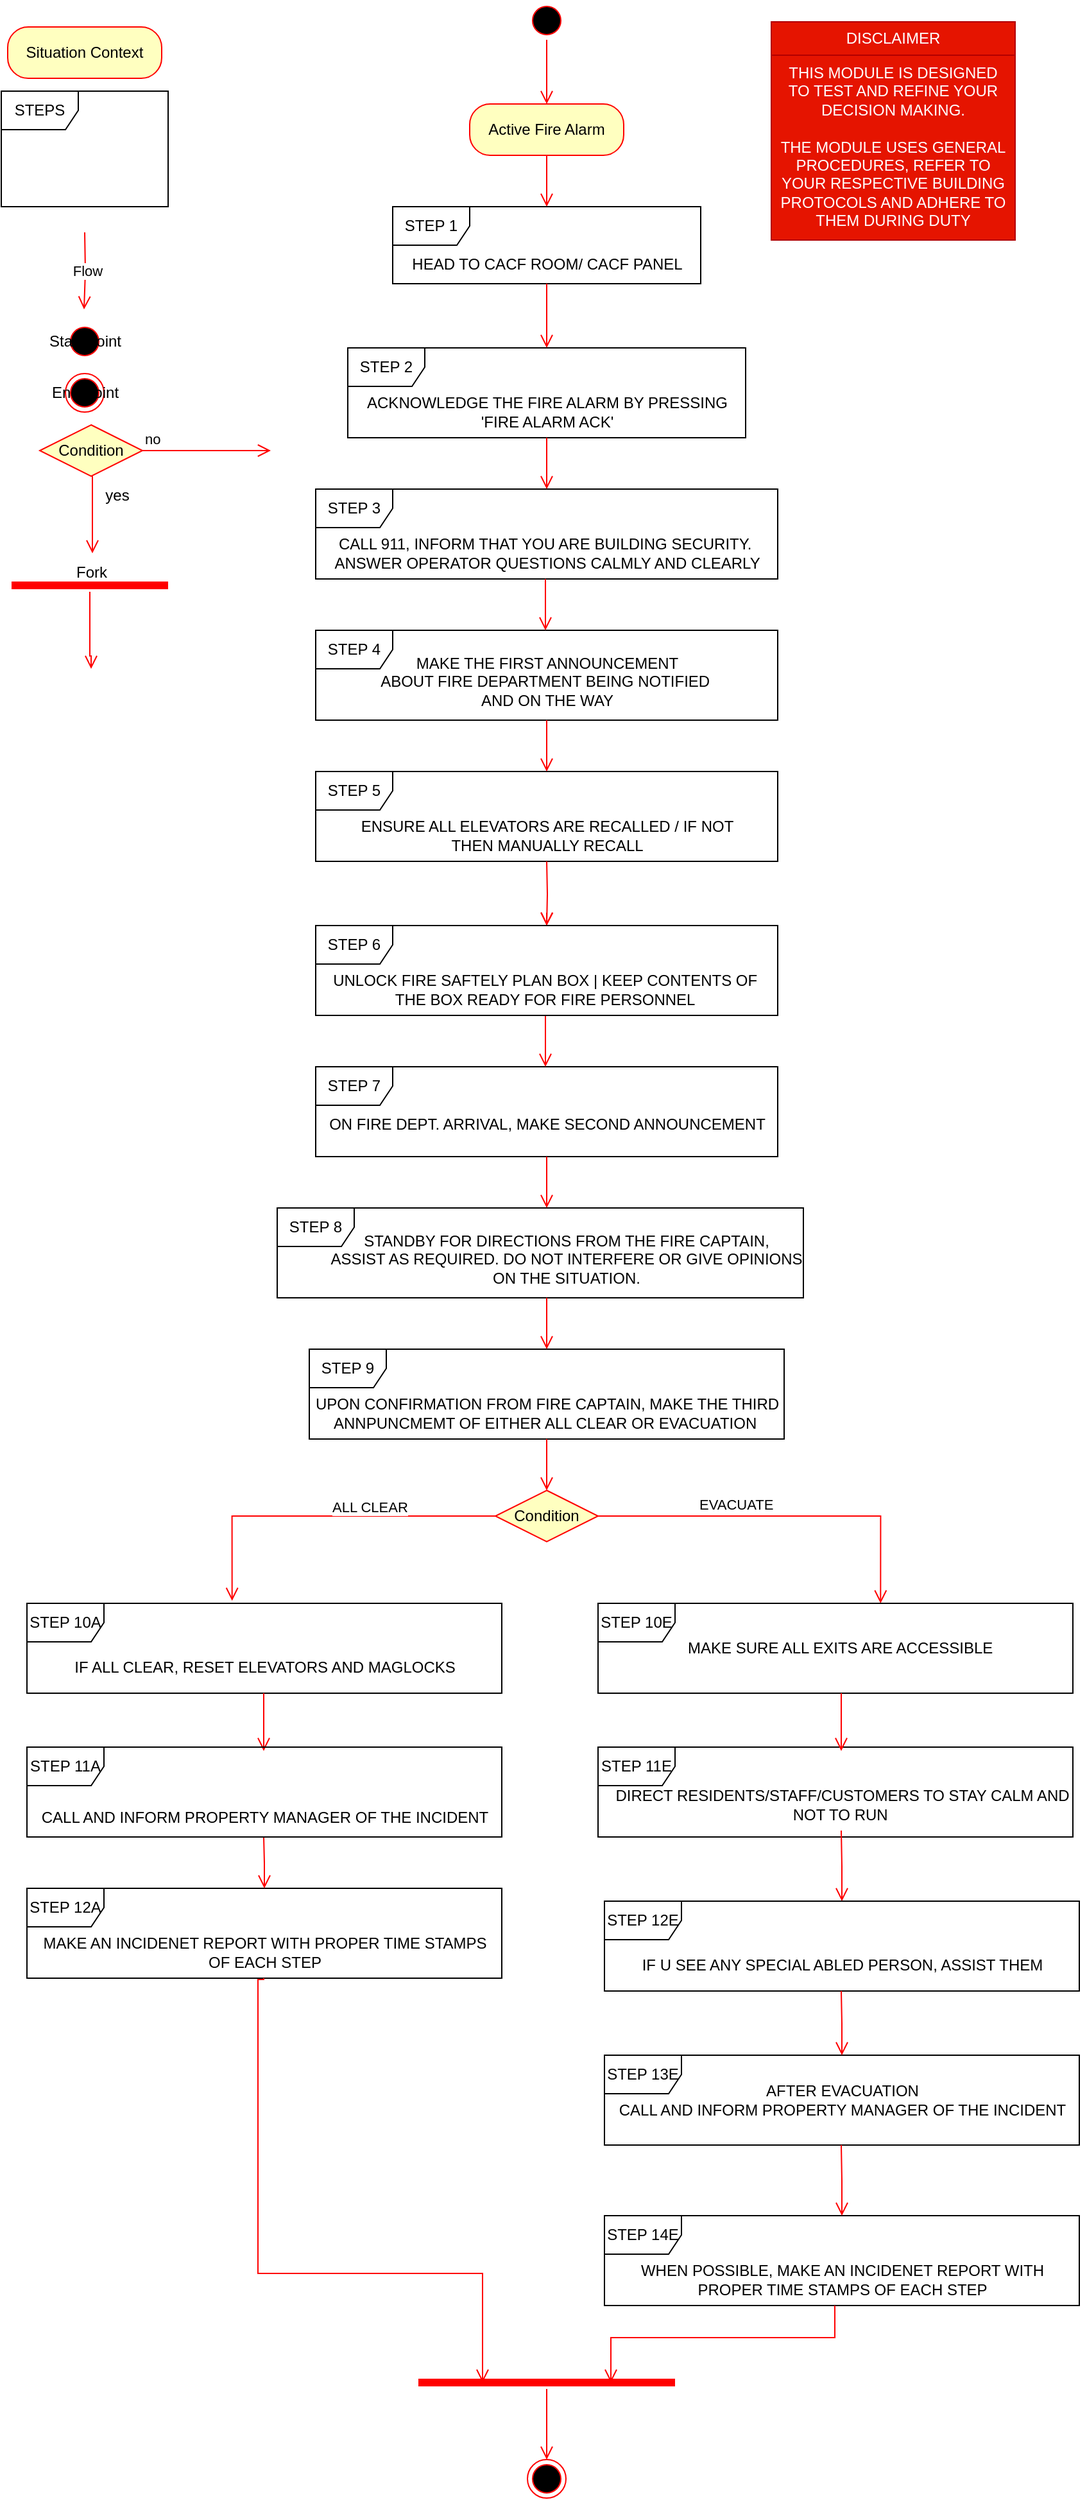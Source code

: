 <mxfile version="21.6.5" type="device">
  <diagram name="Page-1" id="_LPIkTx2r5iNirPAJMJa">
    <mxGraphModel dx="1418" dy="828" grid="1" gridSize="10" guides="1" tooltips="1" connect="1" arrows="1" fold="1" page="1" pageScale="1" pageWidth="850" pageHeight="1100" math="0" shadow="0">
      <root>
        <mxCell id="0" />
        <mxCell id="1" parent="0" />
        <mxCell id="x0frURqFESxRiIIQJrU--1" value="" style="ellipse;html=1;shape=startState;fillColor=#000000;strokeColor=#ff0000;" parent="1" vertex="1">
          <mxGeometry x="410" width="30" height="30" as="geometry" />
        </mxCell>
        <mxCell id="x0frURqFESxRiIIQJrU--2" value="" style="edgeStyle=orthogonalEdgeStyle;html=1;verticalAlign=bottom;endArrow=open;endSize=8;strokeColor=#ff0000;rounded=0;" parent="1" source="x0frURqFESxRiIIQJrU--1" edge="1">
          <mxGeometry relative="1" as="geometry">
            <mxPoint x="425" y="80" as="targetPoint" />
          </mxGeometry>
        </mxCell>
        <mxCell id="x0frURqFESxRiIIQJrU--3" value="Active Fire Alarm" style="rounded=1;whiteSpace=wrap;html=1;arcSize=40;fontColor=#000000;fillColor=#ffffc0;strokeColor=#ff0000;" parent="1" vertex="1">
          <mxGeometry x="365" y="80" width="120" height="40" as="geometry" />
        </mxCell>
        <mxCell id="x0frURqFESxRiIIQJrU--4" value="" style="edgeStyle=orthogonalEdgeStyle;html=1;verticalAlign=bottom;endArrow=open;endSize=8;strokeColor=#ff0000;rounded=0;" parent="1" source="x0frURqFESxRiIIQJrU--3" edge="1">
          <mxGeometry relative="1" as="geometry">
            <mxPoint x="425" y="160" as="targetPoint" />
          </mxGeometry>
        </mxCell>
        <mxCell id="x0frURqFESxRiIIQJrU--5" value="Situation Context" style="rounded=1;whiteSpace=wrap;html=1;arcSize=40;fontColor=#000000;fillColor=#ffffc0;strokeColor=#ff0000;" parent="1" vertex="1">
          <mxGeometry x="5" y="20" width="120" height="40" as="geometry" />
        </mxCell>
        <mxCell id="x0frURqFESxRiIIQJrU--8" value="" style="edgeStyle=orthogonalEdgeStyle;html=1;verticalAlign=bottom;endArrow=open;endSize=8;strokeColor=#ff0000;rounded=0;" parent="1" edge="1">
          <mxGeometry relative="1" as="geometry">
            <mxPoint x="64.5" y="240" as="targetPoint" />
            <mxPoint x="65" y="180" as="sourcePoint" />
          </mxGeometry>
        </mxCell>
        <mxCell id="x0frURqFESxRiIIQJrU--9" value="Flow" style="edgeLabel;html=1;align=center;verticalAlign=middle;resizable=0;points=[];" parent="x0frURqFESxRiIIQJrU--8" vertex="1" connectable="0">
          <mxGeometry x="-0.333" y="3" relative="1" as="geometry">
            <mxPoint x="-2" y="10" as="offset" />
          </mxGeometry>
        </mxCell>
        <mxCell id="x0frURqFESxRiIIQJrU--10" value="Start Point" style="ellipse;html=1;shape=startState;fillColor=#000000;strokeColor=#ff0000;" parent="1" vertex="1">
          <mxGeometry x="50" y="250" width="30" height="30" as="geometry" />
        </mxCell>
        <mxCell id="x0frURqFESxRiIIQJrU--11" value="End Point" style="ellipse;html=1;shape=endState;fillColor=#000000;strokeColor=#ff0000;" parent="1" vertex="1">
          <mxGeometry x="50" y="290" width="30" height="30" as="geometry" />
        </mxCell>
        <mxCell id="x0frURqFESxRiIIQJrU--26" value="STEPS" style="shape=umlFrame;whiteSpace=wrap;html=1;pointerEvents=0;" parent="1" vertex="1">
          <mxGeometry y="70" width="130" height="90" as="geometry" />
        </mxCell>
        <mxCell id="x0frURqFESxRiIIQJrU--27" value="STEP 1" style="shape=umlFrame;whiteSpace=wrap;html=1;pointerEvents=0;" parent="1" vertex="1">
          <mxGeometry x="305" y="160" width="240" height="60" as="geometry" />
        </mxCell>
        <mxCell id="x0frURqFESxRiIIQJrU--28" value="HEAD TO CACF ROOM/ CACF PANEL" style="text;html=1;align=center;verticalAlign=middle;resizable=0;points=[];autosize=1;strokeColor=none;fillColor=none;" parent="1" vertex="1">
          <mxGeometry x="305" y="190" width="240" height="30" as="geometry" />
        </mxCell>
        <mxCell id="x0frURqFESxRiIIQJrU--29" value="STEP 2" style="shape=umlFrame;whiteSpace=wrap;html=1;pointerEvents=0;" parent="1" vertex="1">
          <mxGeometry x="270" y="270" width="310" height="70" as="geometry" />
        </mxCell>
        <mxCell id="x0frURqFESxRiIIQJrU--30" value="ACKNOWLEDGE THE FIRE ALARM BY PRESSING&lt;br&gt;&#39;FIRE ALARM ACK&#39;" style="text;html=1;align=center;verticalAlign=middle;resizable=0;points=[];autosize=1;strokeColor=none;fillColor=none;" parent="1" vertex="1">
          <mxGeometry x="270" y="300" width="310" height="40" as="geometry" />
        </mxCell>
        <mxCell id="x0frURqFESxRiIIQJrU--32" value="" style="edgeStyle=orthogonalEdgeStyle;html=1;verticalAlign=bottom;endArrow=open;endSize=8;strokeColor=#ff0000;rounded=0;" parent="1" edge="1">
          <mxGeometry relative="1" as="geometry">
            <mxPoint x="425" y="270" as="targetPoint" />
            <mxPoint x="425" y="220" as="sourcePoint" />
          </mxGeometry>
        </mxCell>
        <mxCell id="x0frURqFESxRiIIQJrU--33" value="STEP 3" style="shape=umlFrame;whiteSpace=wrap;html=1;pointerEvents=0;" parent="1" vertex="1">
          <mxGeometry x="245" y="380" width="360" height="70" as="geometry" />
        </mxCell>
        <mxCell id="x0frURqFESxRiIIQJrU--34" value="CALL 911, INFORM THAT YOU ARE BUILDING SECURITY.&amp;nbsp;&lt;br&gt;ANSWER OPERATOR QUESTIONS CALMLY AND CLEARLY" style="text;html=1;align=center;verticalAlign=middle;resizable=0;points=[];autosize=1;strokeColor=none;fillColor=none;" parent="1" vertex="1">
          <mxGeometry x="245" y="410" width="360" height="40" as="geometry" />
        </mxCell>
        <mxCell id="x0frURqFESxRiIIQJrU--35" value="" style="edgeStyle=orthogonalEdgeStyle;html=1;verticalAlign=bottom;endArrow=open;endSize=8;strokeColor=#ff0000;rounded=0;" parent="1" edge="1">
          <mxGeometry relative="1" as="geometry">
            <mxPoint x="425" y="380" as="targetPoint" />
            <mxPoint x="425" y="340" as="sourcePoint" />
          </mxGeometry>
        </mxCell>
        <mxCell id="x0frURqFESxRiIIQJrU--36" value="STEP 4" style="shape=umlFrame;whiteSpace=wrap;html=1;pointerEvents=0;" parent="1" vertex="1">
          <mxGeometry x="245" y="490" width="360" height="70" as="geometry" />
        </mxCell>
        <mxCell id="x0frURqFESxRiIIQJrU--37" value="MAKE THE FIRST ANNOUNCEMENT&lt;br&gt;ABOUT FIRE DEPARTMENT BEING NOTIFIED&amp;nbsp;&lt;br&gt;AND ON THE WAY" style="text;html=1;align=center;verticalAlign=middle;resizable=0;points=[];autosize=1;strokeColor=none;fillColor=none;" parent="1" vertex="1">
          <mxGeometry x="285" y="500" width="280" height="60" as="geometry" />
        </mxCell>
        <mxCell id="x0frURqFESxRiIIQJrU--38" value="STEP 5" style="shape=umlFrame;whiteSpace=wrap;html=1;pointerEvents=0;" parent="1" vertex="1">
          <mxGeometry x="245" y="600" width="360" height="70" as="geometry" />
        </mxCell>
        <mxCell id="x0frURqFESxRiIIQJrU--41" value="ENSURE ALL ELEVATORS ARE RECALLED / IF NOT&lt;br&gt;THEN MANUALLY RECALL" style="text;html=1;align=center;verticalAlign=middle;resizable=0;points=[];autosize=1;strokeColor=none;fillColor=none;" parent="1" vertex="1">
          <mxGeometry x="265" y="630" width="320" height="40" as="geometry" />
        </mxCell>
        <mxCell id="x0frURqFESxRiIIQJrU--43" value="UNLOCK FIRE SAFTELY PLAN BOX | KEEP CONTENTS OF&amp;nbsp;&lt;br&gt;THE BOX READY FOR FIRE PERSONNEL&amp;nbsp;" style="text;html=1;align=center;verticalAlign=middle;resizable=0;points=[];autosize=1;strokeColor=none;fillColor=none;" parent="1" vertex="1">
          <mxGeometry x="245" y="750" width="360" height="40" as="geometry" />
        </mxCell>
        <mxCell id="x0frURqFESxRiIIQJrU--44" value="STEP 7" style="shape=umlFrame;whiteSpace=wrap;html=1;pointerEvents=0;" parent="1" vertex="1">
          <mxGeometry x="245" y="830" width="360" height="70" as="geometry" />
        </mxCell>
        <mxCell id="x0frURqFESxRiIIQJrU--45" value="ON FIRE DEPT. ARRIVAL, MAKE SECOND ANNOUNCEMENT" style="text;html=1;align=center;verticalAlign=middle;resizable=0;points=[];autosize=1;strokeColor=none;fillColor=none;" parent="1" vertex="1">
          <mxGeometry x="240" y="860" width="370" height="30" as="geometry" />
        </mxCell>
        <mxCell id="x0frURqFESxRiIIQJrU--46" value="STEP 8" style="shape=umlFrame;whiteSpace=wrap;html=1;pointerEvents=0;" parent="1" vertex="1">
          <mxGeometry x="215" y="940" width="410" height="70" as="geometry" />
        </mxCell>
        <mxCell id="x0frURqFESxRiIIQJrU--47" value="STANDBY FOR DIRECTIONS FROM THE FIRE CAPTAIN, &lt;br&gt;ASSIST AS REQUIRED. DO NOT INTERFERE OR GIVE OPINIONS&lt;br&gt;ON THE SITUATION." style="text;html=1;align=center;verticalAlign=middle;resizable=0;points=[];autosize=1;strokeColor=none;fillColor=none;" parent="1" vertex="1">
          <mxGeometry x="245" y="950" width="390" height="60" as="geometry" />
        </mxCell>
        <mxCell id="x0frURqFESxRiIIQJrU--48" value="STEP 9" style="shape=umlFrame;whiteSpace=wrap;html=1;pointerEvents=0;" parent="1" vertex="1">
          <mxGeometry x="240" y="1050" width="370" height="70" as="geometry" />
        </mxCell>
        <mxCell id="x0frURqFESxRiIIQJrU--49" value="UPON CONFIRMATION FROM FIRE CAPTAIN, MAKE THE THIRD&lt;br&gt;ANNPUNCMEMT OF EITHER ALL CLEAR OR EVACUATION&amp;nbsp;" style="text;html=1;align=center;verticalAlign=middle;resizable=0;points=[];autosize=1;strokeColor=none;fillColor=none;" parent="1" vertex="1">
          <mxGeometry x="230" y="1080" width="390" height="40" as="geometry" />
        </mxCell>
        <mxCell id="x0frURqFESxRiIIQJrU--52" value="STEP 10A" style="shape=umlFrame;whiteSpace=wrap;html=1;pointerEvents=0;" parent="1" vertex="1">
          <mxGeometry x="20" y="1248" width="370" height="70" as="geometry" />
        </mxCell>
        <mxCell id="x0frURqFESxRiIIQJrU--53" value="IF ALL CLEAR, RESET ELEVATORS AND MAGLOCKS" style="text;html=1;align=center;verticalAlign=middle;resizable=0;points=[];autosize=1;strokeColor=none;fillColor=none;" parent="1" vertex="1">
          <mxGeometry x="45" y="1283" width="320" height="30" as="geometry" />
        </mxCell>
        <mxCell id="x0frURqFESxRiIIQJrU--54" value="STEP 13E" style="shape=umlFrame;whiteSpace=wrap;html=1;pointerEvents=0;" parent="1" vertex="1">
          <mxGeometry x="470" y="1600" width="370" height="70" as="geometry" />
        </mxCell>
        <mxCell id="x0frURqFESxRiIIQJrU--55" value="AFTER EVACUATION&lt;br&gt;CALL AND INFORM PROPERTY MANAGER OF THE INCIDENT" style="text;html=1;align=center;verticalAlign=middle;resizable=0;points=[];autosize=1;strokeColor=none;fillColor=none;" parent="1" vertex="1">
          <mxGeometry x="470" y="1615" width="370" height="40" as="geometry" />
        </mxCell>
        <mxCell id="x0frURqFESxRiIIQJrU--56" value="STEP 12A" style="shape=umlFrame;whiteSpace=wrap;html=1;pointerEvents=0;" parent="1" vertex="1">
          <mxGeometry x="20" y="1470" width="370" height="70" as="geometry" />
        </mxCell>
        <mxCell id="x0frURqFESxRiIIQJrU--57" value="MAKE AN INCIDENET REPORT WITH PROPER TIME STAMPS&lt;br&gt;OF EACH STEP" style="text;html=1;align=center;verticalAlign=middle;resizable=0;points=[];autosize=1;strokeColor=none;fillColor=none;" parent="1" vertex="1">
          <mxGeometry x="20" y="1500" width="370" height="40" as="geometry" />
        </mxCell>
        <mxCell id="x0frURqFESxRiIIQJrU--59" value="" style="edgeStyle=orthogonalEdgeStyle;html=1;verticalAlign=bottom;endArrow=open;endSize=8;strokeColor=#ff0000;rounded=0;" parent="1" edge="1">
          <mxGeometry relative="1" as="geometry">
            <mxPoint x="204.5" y="1363" as="targetPoint" />
            <mxPoint x="204.5" y="1318" as="sourcePoint" />
          </mxGeometry>
        </mxCell>
        <mxCell id="x0frURqFESxRiIIQJrU--60" value="" style="edgeStyle=orthogonalEdgeStyle;html=1;verticalAlign=bottom;endArrow=open;endSize=8;strokeColor=#ff0000;rounded=0;" parent="1" edge="1">
          <mxGeometry relative="1" as="geometry">
            <mxPoint x="425" y="1160" as="targetPoint" />
            <mxPoint x="425" y="1120" as="sourcePoint" />
          </mxGeometry>
        </mxCell>
        <mxCell id="x0frURqFESxRiIIQJrU--61" value="" style="edgeStyle=orthogonalEdgeStyle;html=1;verticalAlign=bottom;endArrow=open;endSize=8;strokeColor=#ff0000;rounded=0;" parent="1" edge="1">
          <mxGeometry relative="1" as="geometry">
            <mxPoint x="425" y="1050" as="targetPoint" />
            <mxPoint x="425" y="1010" as="sourcePoint" />
          </mxGeometry>
        </mxCell>
        <mxCell id="x0frURqFESxRiIIQJrU--62" value="" style="edgeStyle=orthogonalEdgeStyle;html=1;verticalAlign=bottom;endArrow=open;endSize=8;strokeColor=#ff0000;rounded=0;" parent="1" edge="1">
          <mxGeometry relative="1" as="geometry">
            <mxPoint x="425" y="940" as="targetPoint" />
            <mxPoint x="425" y="900" as="sourcePoint" />
          </mxGeometry>
        </mxCell>
        <mxCell id="x0frURqFESxRiIIQJrU--63" value="" style="edgeStyle=orthogonalEdgeStyle;html=1;verticalAlign=bottom;endArrow=open;endSize=8;strokeColor=#ff0000;rounded=0;" parent="1" edge="1">
          <mxGeometry relative="1" as="geometry">
            <mxPoint x="424" y="830" as="targetPoint" />
            <mxPoint x="424" y="790" as="sourcePoint" />
          </mxGeometry>
        </mxCell>
        <mxCell id="x0frURqFESxRiIIQJrU--64" value="" style="edgeStyle=orthogonalEdgeStyle;html=1;verticalAlign=bottom;endArrow=open;endSize=8;strokeColor=#ff0000;rounded=0;" parent="1" source="x0frURqFESxRiIIQJrU--42" edge="1">
          <mxGeometry relative="1" as="geometry">
            <mxPoint x="425" y="720" as="targetPoint" />
            <mxPoint x="425" y="670" as="sourcePoint" />
          </mxGeometry>
        </mxCell>
        <mxCell id="x0frURqFESxRiIIQJrU--65" value="" style="edgeStyle=orthogonalEdgeStyle;html=1;verticalAlign=bottom;endArrow=open;endSize=8;strokeColor=#ff0000;rounded=0;" parent="1" edge="1">
          <mxGeometry relative="1" as="geometry">
            <mxPoint x="425" y="600" as="targetPoint" />
            <mxPoint x="425" y="560" as="sourcePoint" />
          </mxGeometry>
        </mxCell>
        <mxCell id="x0frURqFESxRiIIQJrU--66" value="" style="edgeStyle=orthogonalEdgeStyle;html=1;verticalAlign=bottom;endArrow=open;endSize=8;strokeColor=#ff0000;rounded=0;entryX=0.25;entryY=0.5;entryDx=0;entryDy=0;entryPerimeter=0;" parent="1" target="x0frURqFESxRiIIQJrU--100" edge="1">
          <mxGeometry relative="1" as="geometry">
            <mxPoint x="204.5" y="1600" as="targetPoint" />
            <mxPoint x="204.5" y="1540" as="sourcePoint" />
            <Array as="points">
              <mxPoint x="205" y="1541" />
              <mxPoint x="200" y="1541" />
              <mxPoint x="200" y="1770" />
              <mxPoint x="375" y="1770" />
            </Array>
          </mxGeometry>
        </mxCell>
        <mxCell id="x0frURqFESxRiIIQJrU--67" value="" style="edgeStyle=orthogonalEdgeStyle;html=1;verticalAlign=bottom;endArrow=open;endSize=8;strokeColor=#ff0000;rounded=0;" parent="1" edge="1">
          <mxGeometry relative="1" as="geometry">
            <mxPoint x="205" y="1470" as="targetPoint" />
            <mxPoint x="204.5" y="1430" as="sourcePoint" />
          </mxGeometry>
        </mxCell>
        <mxCell id="x0frURqFESxRiIIQJrU--69" value="" style="edgeStyle=orthogonalEdgeStyle;html=1;verticalAlign=bottom;endArrow=open;endSize=8;strokeColor=#ff0000;rounded=0;" parent="1" edge="1">
          <mxGeometry relative="1" as="geometry">
            <mxPoint x="424" y="490" as="targetPoint" />
            <mxPoint x="424" y="450" as="sourcePoint" />
          </mxGeometry>
        </mxCell>
        <mxCell id="x0frURqFESxRiIIQJrU--70" value="" style="edgeStyle=orthogonalEdgeStyle;html=1;verticalAlign=bottom;endArrow=open;endSize=8;strokeColor=#ff0000;rounded=0;" parent="1" target="x0frURqFESxRiIIQJrU--42" edge="1">
          <mxGeometry relative="1" as="geometry">
            <mxPoint x="425" y="720" as="targetPoint" />
            <mxPoint x="425" y="670" as="sourcePoint" />
          </mxGeometry>
        </mxCell>
        <mxCell id="x0frURqFESxRiIIQJrU--42" value="STEP 6" style="shape=umlFrame;whiteSpace=wrap;html=1;pointerEvents=0;" parent="1" vertex="1">
          <mxGeometry x="245" y="720" width="360" height="70" as="geometry" />
        </mxCell>
        <mxCell id="x0frURqFESxRiIIQJrU--76" value="Condition" style="rhombus;whiteSpace=wrap;html=1;fontColor=#000000;fillColor=#ffffc0;strokeColor=#ff0000;" parent="1" vertex="1">
          <mxGeometry x="30" y="330" width="80" height="40" as="geometry" />
        </mxCell>
        <mxCell id="x0frURqFESxRiIIQJrU--77" value="no" style="edgeStyle=orthogonalEdgeStyle;html=1;align=left;verticalAlign=bottom;endArrow=open;endSize=8;strokeColor=#ff0000;rounded=0;" parent="1" source="x0frURqFESxRiIIQJrU--76" edge="1">
          <mxGeometry x="-1" relative="1" as="geometry">
            <mxPoint x="210" y="350" as="targetPoint" />
          </mxGeometry>
        </mxCell>
        <mxCell id="x0frURqFESxRiIIQJrU--78" value="" style="edgeStyle=orthogonalEdgeStyle;html=1;align=left;verticalAlign=top;endArrow=open;endSize=8;strokeColor=#ff0000;rounded=0;" parent="1" edge="1">
          <mxGeometry x="0.2" y="60" relative="1" as="geometry">
            <mxPoint x="71" y="430" as="targetPoint" />
            <mxPoint x="71" y="370" as="sourcePoint" />
            <Array as="points">
              <mxPoint x="71" y="370" />
              <mxPoint x="71" y="370" />
            </Array>
            <mxPoint as="offset" />
          </mxGeometry>
        </mxCell>
        <mxCell id="x0frURqFESxRiIIQJrU--80" value="yes" style="text;html=1;align=center;verticalAlign=middle;resizable=0;points=[];autosize=1;strokeColor=none;fillColor=none;" parent="1" vertex="1">
          <mxGeometry x="70" y="370" width="40" height="30" as="geometry" />
        </mxCell>
        <mxCell id="x0frURqFESxRiIIQJrU--81" value="Condition" style="rhombus;whiteSpace=wrap;html=1;fontColor=#000000;fillColor=#ffffc0;strokeColor=#ff0000;" parent="1" vertex="1">
          <mxGeometry x="385" y="1160" width="80" height="40" as="geometry" />
        </mxCell>
        <mxCell id="x0frURqFESxRiIIQJrU--82" value="EVACUATE" style="edgeStyle=orthogonalEdgeStyle;html=1;align=left;verticalAlign=bottom;endArrow=open;endSize=8;strokeColor=#ff0000;rounded=0;entryX=0.595;entryY=0;entryDx=0;entryDy=0;entryPerimeter=0;" parent="1" source="x0frURqFESxRiIIQJrU--81" target="x0frURqFESxRiIIQJrU--84" edge="1">
          <mxGeometry x="-0.47" relative="1" as="geometry">
            <mxPoint x="710" y="1240" as="targetPoint" />
            <Array as="points">
              <mxPoint x="685" y="1180" />
            </Array>
            <mxPoint as="offset" />
          </mxGeometry>
        </mxCell>
        <mxCell id="x0frURqFESxRiIIQJrU--83" value="ALL CLEAR" style="edgeStyle=orthogonalEdgeStyle;html=1;align=left;verticalAlign=top;endArrow=open;endSize=8;strokeColor=#ff0000;rounded=0;exitX=0;exitY=0.5;exitDx=0;exitDy=0;entryX=0.432;entryY=-0.029;entryDx=0;entryDy=0;entryPerimeter=0;" parent="1" source="x0frURqFESxRiIIQJrU--81" target="x0frURqFESxRiIIQJrU--52" edge="1">
          <mxGeometry x="-0.049" y="-20" relative="1" as="geometry">
            <mxPoint x="170" y="1240" as="targetPoint" />
            <Array as="points">
              <mxPoint x="180" y="1180" />
            </Array>
            <mxPoint as="offset" />
          </mxGeometry>
        </mxCell>
        <mxCell id="x0frURqFESxRiIIQJrU--84" value="STEP 10E" style="shape=umlFrame;whiteSpace=wrap;html=1;pointerEvents=0;" parent="1" vertex="1">
          <mxGeometry x="465" y="1248" width="370" height="70" as="geometry" />
        </mxCell>
        <mxCell id="x0frURqFESxRiIIQJrU--86" value="STEP 11E" style="shape=umlFrame;whiteSpace=wrap;html=1;pointerEvents=0;" parent="1" vertex="1">
          <mxGeometry x="465" y="1360" width="370" height="70" as="geometry" />
        </mxCell>
        <mxCell id="x0frURqFESxRiIIQJrU--87" value="DIRECT RESIDENTS/STAFF/CUSTOMERS TO STAY CALM AND&lt;br&gt;NOT TO RUN&amp;nbsp;" style="text;html=1;align=center;verticalAlign=middle;resizable=0;points=[];autosize=1;strokeColor=none;fillColor=none;" parent="1" vertex="1">
          <mxGeometry x="465" y="1385" width="380" height="40" as="geometry" />
        </mxCell>
        <mxCell id="x0frURqFESxRiIIQJrU--88" value="STEP 14E" style="shape=umlFrame;whiteSpace=wrap;html=1;pointerEvents=0;" parent="1" vertex="1">
          <mxGeometry x="470" y="1725" width="370" height="70" as="geometry" />
        </mxCell>
        <mxCell id="x0frURqFESxRiIIQJrU--89" value="WHEN POSSIBLE, MAKE AN INCIDENET REPORT WITH&lt;br&gt;PROPER TIME STAMPS OF EACH STEP" style="text;html=1;align=center;verticalAlign=middle;resizable=0;points=[];autosize=1;strokeColor=none;fillColor=none;" parent="1" vertex="1">
          <mxGeometry x="485" y="1755" width="340" height="40" as="geometry" />
        </mxCell>
        <mxCell id="x0frURqFESxRiIIQJrU--90" value="" style="edgeStyle=orthogonalEdgeStyle;html=1;verticalAlign=bottom;endArrow=open;endSize=8;strokeColor=#ff0000;rounded=0;" parent="1" edge="1">
          <mxGeometry relative="1" as="geometry">
            <mxPoint x="654.5" y="1363" as="targetPoint" />
            <mxPoint x="654.5" y="1318" as="sourcePoint" />
          </mxGeometry>
        </mxCell>
        <mxCell id="x0frURqFESxRiIIQJrU--91" value="" style="edgeStyle=orthogonalEdgeStyle;html=1;verticalAlign=bottom;endArrow=open;endSize=8;strokeColor=#ff0000;rounded=0;" parent="1" edge="1">
          <mxGeometry relative="1" as="geometry">
            <mxPoint x="655" y="1480" as="targetPoint" />
            <mxPoint x="654.5" y="1425" as="sourcePoint" />
          </mxGeometry>
        </mxCell>
        <mxCell id="x0frURqFESxRiIIQJrU--92" value="MAKE SURE ALL EXITS ARE ACCESSIBLE&amp;nbsp;" style="text;html=1;align=center;verticalAlign=middle;resizable=0;points=[];autosize=1;strokeColor=none;fillColor=none;" parent="1" vertex="1">
          <mxGeometry x="520" y="1268" width="270" height="30" as="geometry" />
        </mxCell>
        <mxCell id="x0frURqFESxRiIIQJrU--94" value="STEP 12E" style="shape=umlFrame;whiteSpace=wrap;html=1;pointerEvents=0;" parent="1" vertex="1">
          <mxGeometry x="470" y="1480" width="370" height="70" as="geometry" />
        </mxCell>
        <mxCell id="x0frURqFESxRiIIQJrU--95" value="IF U SEE ANY SPECIAL ABLED PERSON, ASSIST THEM" style="text;html=1;align=center;verticalAlign=middle;resizable=0;points=[];autosize=1;strokeColor=none;fillColor=none;" parent="1" vertex="1">
          <mxGeometry x="485" y="1515" width="340" height="30" as="geometry" />
        </mxCell>
        <mxCell id="x0frURqFESxRiIIQJrU--96" value="STEP 11A" style="shape=umlFrame;whiteSpace=wrap;html=1;pointerEvents=0;" parent="1" vertex="1">
          <mxGeometry x="20" y="1360" width="370" height="70" as="geometry" />
        </mxCell>
        <mxCell id="x0frURqFESxRiIIQJrU--97" value="CALL AND INFORM PROPERTY MANAGER OF THE INCIDENT" style="text;html=1;align=center;verticalAlign=middle;resizable=0;points=[];autosize=1;strokeColor=none;fillColor=none;" parent="1" vertex="1">
          <mxGeometry x="20" y="1400" width="370" height="30" as="geometry" />
        </mxCell>
        <mxCell id="x0frURqFESxRiIIQJrU--98" value="" style="edgeStyle=orthogonalEdgeStyle;html=1;verticalAlign=bottom;endArrow=open;endSize=8;strokeColor=#ff0000;rounded=0;" parent="1" edge="1">
          <mxGeometry relative="1" as="geometry">
            <mxPoint x="655" y="1600" as="targetPoint" />
            <mxPoint x="654.5" y="1550" as="sourcePoint" />
          </mxGeometry>
        </mxCell>
        <mxCell id="x0frURqFESxRiIIQJrU--99" value="" style="edgeStyle=orthogonalEdgeStyle;html=1;verticalAlign=bottom;endArrow=open;endSize=8;strokeColor=#ff0000;rounded=0;" parent="1" edge="1">
          <mxGeometry relative="1" as="geometry">
            <mxPoint x="655" y="1725" as="targetPoint" />
            <mxPoint x="654.5" y="1670" as="sourcePoint" />
          </mxGeometry>
        </mxCell>
        <mxCell id="x0frURqFESxRiIIQJrU--100" value="" style="shape=line;html=1;strokeWidth=6;strokeColor=#ff0000;" parent="1" vertex="1">
          <mxGeometry x="325" y="1850" width="200" height="10" as="geometry" />
        </mxCell>
        <mxCell id="x0frURqFESxRiIIQJrU--101" value="" style="edgeStyle=orthogonalEdgeStyle;html=1;verticalAlign=bottom;endArrow=open;endSize=8;strokeColor=#ff0000;rounded=0;" parent="1" source="x0frURqFESxRiIIQJrU--100" target="x0frURqFESxRiIIQJrU--103" edge="1">
          <mxGeometry relative="1" as="geometry">
            <mxPoint x="425" y="1930" as="targetPoint" />
          </mxGeometry>
        </mxCell>
        <mxCell id="x0frURqFESxRiIIQJrU--102" value="" style="edgeStyle=orthogonalEdgeStyle;html=1;verticalAlign=bottom;endArrow=open;endSize=8;strokeColor=#ff0000;rounded=0;entryX=0.75;entryY=0.5;entryDx=0;entryDy=0;entryPerimeter=0;" parent="1" target="x0frURqFESxRiIIQJrU--100" edge="1">
          <mxGeometry relative="1" as="geometry">
            <mxPoint x="650" y="1850" as="targetPoint" />
            <mxPoint x="649.5" y="1795" as="sourcePoint" />
            <Array as="points">
              <mxPoint x="650" y="1820" />
              <mxPoint x="475" y="1820" />
            </Array>
          </mxGeometry>
        </mxCell>
        <mxCell id="x0frURqFESxRiIIQJrU--103" value="" style="ellipse;html=1;shape=endState;fillColor=#000000;strokeColor=#ff0000;" parent="1" vertex="1">
          <mxGeometry x="410" y="1915" width="30" height="30" as="geometry" />
        </mxCell>
        <mxCell id="x0frURqFESxRiIIQJrU--104" value="DISCLAIMER" style="swimlane;fontStyle=0;childLayout=stackLayout;horizontal=1;startSize=26;fillColor=#e51400;horizontalStack=0;resizeParent=1;resizeParentMax=0;resizeLast=0;collapsible=1;marginBottom=0;whiteSpace=wrap;html=1;fontColor=#ffffff;strokeColor=#B20000;" parent="1" vertex="1">
          <mxGeometry x="600" y="16" width="190" height="170" as="geometry" />
        </mxCell>
        <mxCell id="x0frURqFESxRiIIQJrU--105" value="THIS MODULE IS DESIGNED TO TEST AND REFINE YOUR DECISION MAKING. &lt;br&gt;&lt;br&gt;THE MODULE USES GENERAL PROCEDURES, REFER TO YOUR RESPECTIVE BUILDING PROTOCOLS AND ADHERE TO THEM DURING DUTY" style="text;strokeColor=#B20000;fillColor=#e51400;align=center;verticalAlign=top;spacingLeft=4;spacingRight=4;overflow=hidden;rotatable=0;points=[[0,0.5],[1,0.5]];portConstraint=eastwest;whiteSpace=wrap;html=1;fontColor=#ffffff;" parent="x0frURqFESxRiIIQJrU--104" vertex="1">
          <mxGeometry y="26" width="190" height="144" as="geometry" />
        </mxCell>
        <mxCell id="x0frURqFESxRiIIQJrU--108" value="" style="shape=line;html=1;strokeWidth=6;strokeColor=#ff0000;" parent="1" vertex="1">
          <mxGeometry x="8" y="450" width="122" height="10" as="geometry" />
        </mxCell>
        <mxCell id="x0frURqFESxRiIIQJrU--109" value="" style="edgeStyle=orthogonalEdgeStyle;html=1;verticalAlign=bottom;endArrow=open;endSize=8;strokeColor=#ff0000;rounded=0;" parent="1" source="x0frURqFESxRiIIQJrU--108" edge="1">
          <mxGeometry relative="1" as="geometry">
            <mxPoint x="70" y="520" as="targetPoint" />
            <Array as="points">
              <mxPoint x="69" y="510" />
              <mxPoint x="70" y="510" />
            </Array>
          </mxGeometry>
        </mxCell>
        <mxCell id="x0frURqFESxRiIIQJrU--110" value="Fork" style="text;html=1;align=center;verticalAlign=middle;resizable=0;points=[];autosize=1;strokeColor=none;fillColor=none;" parent="1" vertex="1">
          <mxGeometry x="45" y="430" width="50" height="30" as="geometry" />
        </mxCell>
      </root>
    </mxGraphModel>
  </diagram>
</mxfile>
